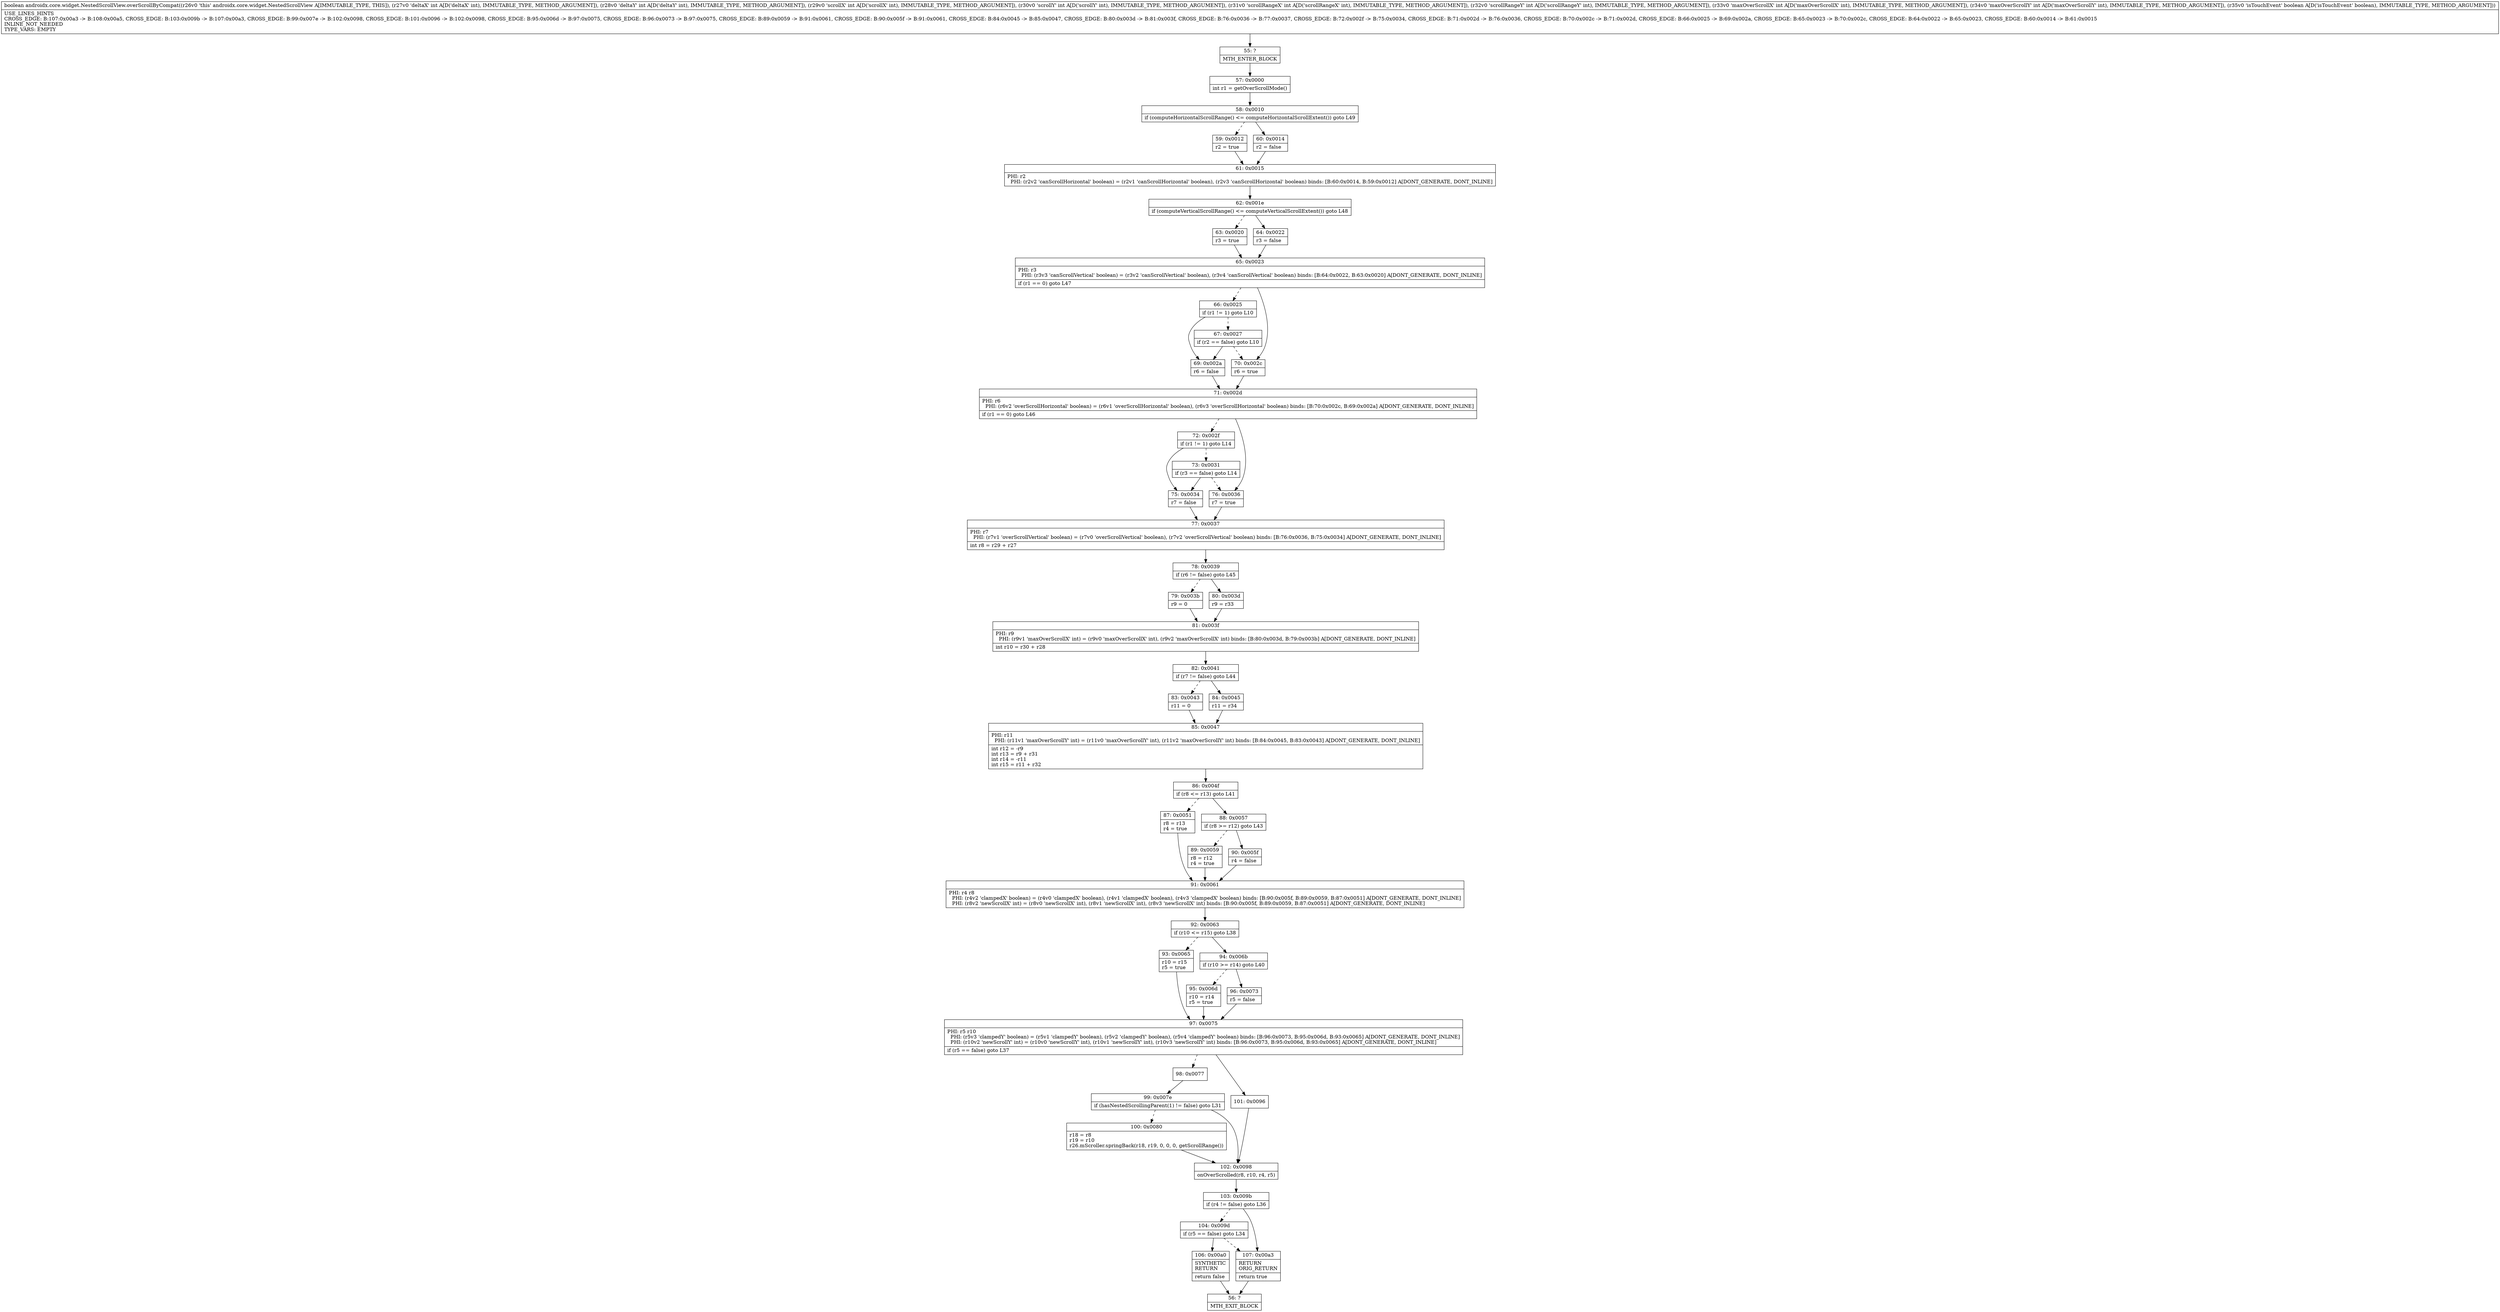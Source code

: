 digraph "CFG forandroidx.core.widget.NestedScrollView.overScrollByCompat(IIIIIIIIZ)Z" {
Node_55 [shape=record,label="{55\:\ ?|MTH_ENTER_BLOCK\l}"];
Node_57 [shape=record,label="{57\:\ 0x0000|int r1 = getOverScrollMode()\l}"];
Node_58 [shape=record,label="{58\:\ 0x0010|if (computeHorizontalScrollRange() \<= computeHorizontalScrollExtent()) goto L49\l}"];
Node_59 [shape=record,label="{59\:\ 0x0012|r2 = true\l}"];
Node_61 [shape=record,label="{61\:\ 0x0015|PHI: r2 \l  PHI: (r2v2 'canScrollHorizontal' boolean) = (r2v1 'canScrollHorizontal' boolean), (r2v3 'canScrollHorizontal' boolean) binds: [B:60:0x0014, B:59:0x0012] A[DONT_GENERATE, DONT_INLINE]\l}"];
Node_62 [shape=record,label="{62\:\ 0x001e|if (computeVerticalScrollRange() \<= computeVerticalScrollExtent()) goto L48\l}"];
Node_63 [shape=record,label="{63\:\ 0x0020|r3 = true\l}"];
Node_65 [shape=record,label="{65\:\ 0x0023|PHI: r3 \l  PHI: (r3v3 'canScrollVertical' boolean) = (r3v2 'canScrollVertical' boolean), (r3v4 'canScrollVertical' boolean) binds: [B:64:0x0022, B:63:0x0020] A[DONT_GENERATE, DONT_INLINE]\l|if (r1 == 0) goto L47\l}"];
Node_66 [shape=record,label="{66\:\ 0x0025|if (r1 != 1) goto L10\l}"];
Node_67 [shape=record,label="{67\:\ 0x0027|if (r2 == false) goto L10\l}"];
Node_69 [shape=record,label="{69\:\ 0x002a|r6 = false\l}"];
Node_71 [shape=record,label="{71\:\ 0x002d|PHI: r6 \l  PHI: (r6v2 'overScrollHorizontal' boolean) = (r6v1 'overScrollHorizontal' boolean), (r6v3 'overScrollHorizontal' boolean) binds: [B:70:0x002c, B:69:0x002a] A[DONT_GENERATE, DONT_INLINE]\l|if (r1 == 0) goto L46\l}"];
Node_72 [shape=record,label="{72\:\ 0x002f|if (r1 != 1) goto L14\l}"];
Node_73 [shape=record,label="{73\:\ 0x0031|if (r3 == false) goto L14\l}"];
Node_75 [shape=record,label="{75\:\ 0x0034|r7 = false\l}"];
Node_77 [shape=record,label="{77\:\ 0x0037|PHI: r7 \l  PHI: (r7v1 'overScrollVertical' boolean) = (r7v0 'overScrollVertical' boolean), (r7v2 'overScrollVertical' boolean) binds: [B:76:0x0036, B:75:0x0034] A[DONT_GENERATE, DONT_INLINE]\l|int r8 = r29 + r27\l}"];
Node_78 [shape=record,label="{78\:\ 0x0039|if (r6 != false) goto L45\l}"];
Node_79 [shape=record,label="{79\:\ 0x003b|r9 = 0\l}"];
Node_81 [shape=record,label="{81\:\ 0x003f|PHI: r9 \l  PHI: (r9v1 'maxOverScrollX' int) = (r9v0 'maxOverScrollX' int), (r9v2 'maxOverScrollX' int) binds: [B:80:0x003d, B:79:0x003b] A[DONT_GENERATE, DONT_INLINE]\l|int r10 = r30 + r28\l}"];
Node_82 [shape=record,label="{82\:\ 0x0041|if (r7 != false) goto L44\l}"];
Node_83 [shape=record,label="{83\:\ 0x0043|r11 = 0\l}"];
Node_85 [shape=record,label="{85\:\ 0x0047|PHI: r11 \l  PHI: (r11v1 'maxOverScrollY' int) = (r11v0 'maxOverScrollY' int), (r11v2 'maxOverScrollY' int) binds: [B:84:0x0045, B:83:0x0043] A[DONT_GENERATE, DONT_INLINE]\l|int r12 = \-r9\lint r13 = r9 + r31\lint r14 = \-r11\lint r15 = r11 + r32\l}"];
Node_86 [shape=record,label="{86\:\ 0x004f|if (r8 \<= r13) goto L41\l}"];
Node_87 [shape=record,label="{87\:\ 0x0051|r8 = r13\lr4 = true\l}"];
Node_91 [shape=record,label="{91\:\ 0x0061|PHI: r4 r8 \l  PHI: (r4v2 'clampedX' boolean) = (r4v0 'clampedX' boolean), (r4v1 'clampedX' boolean), (r4v3 'clampedX' boolean) binds: [B:90:0x005f, B:89:0x0059, B:87:0x0051] A[DONT_GENERATE, DONT_INLINE]\l  PHI: (r8v2 'newScrollX' int) = (r8v0 'newScrollX' int), (r8v1 'newScrollX' int), (r8v3 'newScrollX' int) binds: [B:90:0x005f, B:89:0x0059, B:87:0x0051] A[DONT_GENERATE, DONT_INLINE]\l}"];
Node_92 [shape=record,label="{92\:\ 0x0063|if (r10 \<= r15) goto L38\l}"];
Node_93 [shape=record,label="{93\:\ 0x0065|r10 = r15\lr5 = true\l}"];
Node_97 [shape=record,label="{97\:\ 0x0075|PHI: r5 r10 \l  PHI: (r5v3 'clampedY' boolean) = (r5v1 'clampedY' boolean), (r5v2 'clampedY' boolean), (r5v4 'clampedY' boolean) binds: [B:96:0x0073, B:95:0x006d, B:93:0x0065] A[DONT_GENERATE, DONT_INLINE]\l  PHI: (r10v2 'newScrollY' int) = (r10v0 'newScrollY' int), (r10v1 'newScrollY' int), (r10v3 'newScrollY' int) binds: [B:96:0x0073, B:95:0x006d, B:93:0x0065] A[DONT_GENERATE, DONT_INLINE]\l|if (r5 == false) goto L37\l}"];
Node_98 [shape=record,label="{98\:\ 0x0077}"];
Node_99 [shape=record,label="{99\:\ 0x007e|if (hasNestedScrollingParent(1) != false) goto L31\l}"];
Node_100 [shape=record,label="{100\:\ 0x0080|r18 = r8\lr19 = r10\lr26.mScroller.springBack(r18, r19, 0, 0, 0, getScrollRange())\l}"];
Node_102 [shape=record,label="{102\:\ 0x0098|onOverScrolled(r8, r10, r4, r5)\l}"];
Node_103 [shape=record,label="{103\:\ 0x009b|if (r4 != false) goto L36\l}"];
Node_104 [shape=record,label="{104\:\ 0x009d|if (r5 == false) goto L34\l}"];
Node_106 [shape=record,label="{106\:\ 0x00a0|SYNTHETIC\lRETURN\l|return false\l}"];
Node_56 [shape=record,label="{56\:\ ?|MTH_EXIT_BLOCK\l}"];
Node_107 [shape=record,label="{107\:\ 0x00a3|RETURN\lORIG_RETURN\l|return true\l}"];
Node_101 [shape=record,label="{101\:\ 0x0096}"];
Node_94 [shape=record,label="{94\:\ 0x006b|if (r10 \>= r14) goto L40\l}"];
Node_95 [shape=record,label="{95\:\ 0x006d|r10 = r14\lr5 = true\l}"];
Node_96 [shape=record,label="{96\:\ 0x0073|r5 = false\l}"];
Node_88 [shape=record,label="{88\:\ 0x0057|if (r8 \>= r12) goto L43\l}"];
Node_89 [shape=record,label="{89\:\ 0x0059|r8 = r12\lr4 = true\l}"];
Node_90 [shape=record,label="{90\:\ 0x005f|r4 = false\l}"];
Node_84 [shape=record,label="{84\:\ 0x0045|r11 = r34\l}"];
Node_80 [shape=record,label="{80\:\ 0x003d|r9 = r33\l}"];
Node_76 [shape=record,label="{76\:\ 0x0036|r7 = true\l}"];
Node_70 [shape=record,label="{70\:\ 0x002c|r6 = true\l}"];
Node_64 [shape=record,label="{64\:\ 0x0022|r3 = false\l}"];
Node_60 [shape=record,label="{60\:\ 0x0014|r2 = false\l}"];
MethodNode[shape=record,label="{boolean androidx.core.widget.NestedScrollView.overScrollByCompat((r26v0 'this' androidx.core.widget.NestedScrollView A[IMMUTABLE_TYPE, THIS]), (r27v0 'deltaX' int A[D('deltaX' int), IMMUTABLE_TYPE, METHOD_ARGUMENT]), (r28v0 'deltaY' int A[D('deltaY' int), IMMUTABLE_TYPE, METHOD_ARGUMENT]), (r29v0 'scrollX' int A[D('scrollX' int), IMMUTABLE_TYPE, METHOD_ARGUMENT]), (r30v0 'scrollY' int A[D('scrollY' int), IMMUTABLE_TYPE, METHOD_ARGUMENT]), (r31v0 'scrollRangeX' int A[D('scrollRangeX' int), IMMUTABLE_TYPE, METHOD_ARGUMENT]), (r32v0 'scrollRangeY' int A[D('scrollRangeY' int), IMMUTABLE_TYPE, METHOD_ARGUMENT]), (r33v0 'maxOverScrollX' int A[D('maxOverScrollX' int), IMMUTABLE_TYPE, METHOD_ARGUMENT]), (r34v0 'maxOverScrollY' int A[D('maxOverScrollY' int), IMMUTABLE_TYPE, METHOD_ARGUMENT]), (r35v0 'isTouchEvent' boolean A[D('isTouchEvent' boolean), IMMUTABLE_TYPE, METHOD_ARGUMENT]))  | USE_LINES_HINTS\lCROSS_EDGE: B:107:0x00a3 \-\> B:108:0x00a5, CROSS_EDGE: B:103:0x009b \-\> B:107:0x00a3, CROSS_EDGE: B:99:0x007e \-\> B:102:0x0098, CROSS_EDGE: B:101:0x0096 \-\> B:102:0x0098, CROSS_EDGE: B:95:0x006d \-\> B:97:0x0075, CROSS_EDGE: B:96:0x0073 \-\> B:97:0x0075, CROSS_EDGE: B:89:0x0059 \-\> B:91:0x0061, CROSS_EDGE: B:90:0x005f \-\> B:91:0x0061, CROSS_EDGE: B:84:0x0045 \-\> B:85:0x0047, CROSS_EDGE: B:80:0x003d \-\> B:81:0x003f, CROSS_EDGE: B:76:0x0036 \-\> B:77:0x0037, CROSS_EDGE: B:72:0x002f \-\> B:75:0x0034, CROSS_EDGE: B:71:0x002d \-\> B:76:0x0036, CROSS_EDGE: B:70:0x002c \-\> B:71:0x002d, CROSS_EDGE: B:66:0x0025 \-\> B:69:0x002a, CROSS_EDGE: B:65:0x0023 \-\> B:70:0x002c, CROSS_EDGE: B:64:0x0022 \-\> B:65:0x0023, CROSS_EDGE: B:60:0x0014 \-\> B:61:0x0015\lINLINE_NOT_NEEDED\lTYPE_VARS: EMPTY\l}"];
MethodNode -> Node_55;Node_55 -> Node_57;
Node_57 -> Node_58;
Node_58 -> Node_59[style=dashed];
Node_58 -> Node_60;
Node_59 -> Node_61;
Node_61 -> Node_62;
Node_62 -> Node_63[style=dashed];
Node_62 -> Node_64;
Node_63 -> Node_65;
Node_65 -> Node_66[style=dashed];
Node_65 -> Node_70;
Node_66 -> Node_67[style=dashed];
Node_66 -> Node_69;
Node_67 -> Node_69;
Node_67 -> Node_70[style=dashed];
Node_69 -> Node_71;
Node_71 -> Node_72[style=dashed];
Node_71 -> Node_76;
Node_72 -> Node_73[style=dashed];
Node_72 -> Node_75;
Node_73 -> Node_75;
Node_73 -> Node_76[style=dashed];
Node_75 -> Node_77;
Node_77 -> Node_78;
Node_78 -> Node_79[style=dashed];
Node_78 -> Node_80;
Node_79 -> Node_81;
Node_81 -> Node_82;
Node_82 -> Node_83[style=dashed];
Node_82 -> Node_84;
Node_83 -> Node_85;
Node_85 -> Node_86;
Node_86 -> Node_87[style=dashed];
Node_86 -> Node_88;
Node_87 -> Node_91;
Node_91 -> Node_92;
Node_92 -> Node_93[style=dashed];
Node_92 -> Node_94;
Node_93 -> Node_97;
Node_97 -> Node_98[style=dashed];
Node_97 -> Node_101;
Node_98 -> Node_99;
Node_99 -> Node_100[style=dashed];
Node_99 -> Node_102;
Node_100 -> Node_102;
Node_102 -> Node_103;
Node_103 -> Node_104[style=dashed];
Node_103 -> Node_107;
Node_104 -> Node_106;
Node_104 -> Node_107[style=dashed];
Node_106 -> Node_56;
Node_107 -> Node_56;
Node_101 -> Node_102;
Node_94 -> Node_95[style=dashed];
Node_94 -> Node_96;
Node_95 -> Node_97;
Node_96 -> Node_97;
Node_88 -> Node_89[style=dashed];
Node_88 -> Node_90;
Node_89 -> Node_91;
Node_90 -> Node_91;
Node_84 -> Node_85;
Node_80 -> Node_81;
Node_76 -> Node_77;
Node_70 -> Node_71;
Node_64 -> Node_65;
Node_60 -> Node_61;
}

